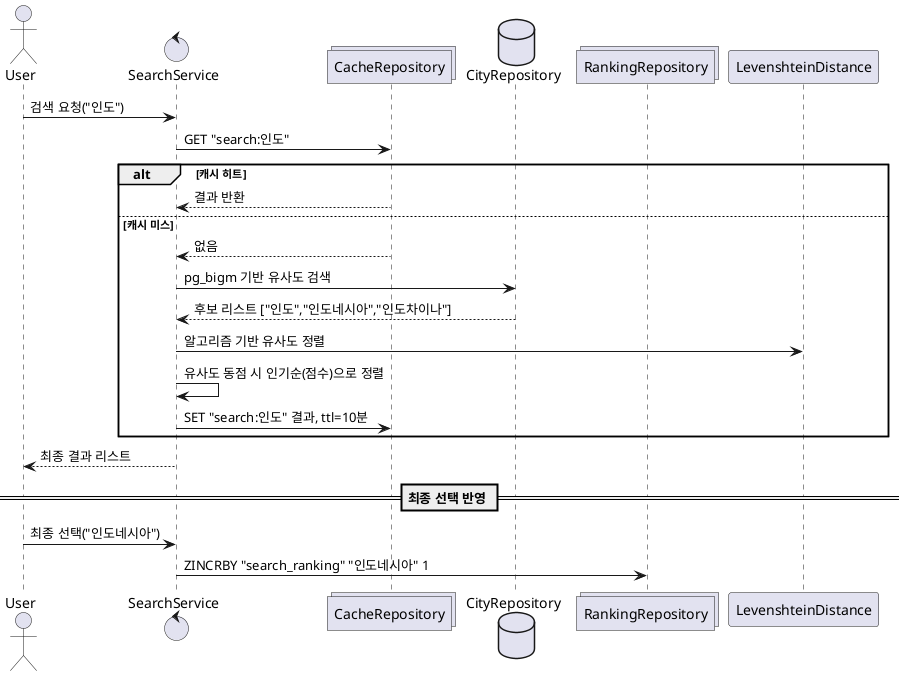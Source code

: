 @startuml
actor User
control SearchService
collections CacheRepository
database CityRepository
collections RankingRepository

User -> SearchService : 검색 요청("인도")

SearchService -> CacheRepository : GET "search:인도"
alt 캐시 히트
    CacheRepository --> SearchService : 결과 반환
else 캐시 미스
    CacheRepository --> SearchService : 없음
    SearchService -> CityRepository : pg_bigm 기반 유사도 검색
    CityRepository --> SearchService : 후보 리스트 ["인도","인도네시아","인도차이나"]

    SearchService -> LevenshteinDistance : 알고리즘 기반 유사도 정렬

    SearchService -> SearchService : 유사도 동점 시 인기순(점수)으로 정렬
    SearchService -> CacheRepository : SET "search:인도" 결과, ttl=10분
end

SearchService --> User : 최종 결과 리스트

== 최종 선택 반영 ==
User -> SearchService : 최종 선택("인도네시아")
SearchService -> RankingRepository : ZINCRBY "search_ranking" "인도네시아" 1
@enduml
